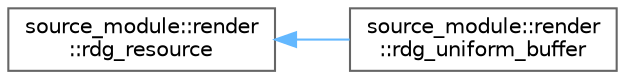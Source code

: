 digraph "类继承关系图"
{
 // LATEX_PDF_SIZE
  bgcolor="transparent";
  edge [fontname=Helvetica,fontsize=10,labelfontname=Helvetica,labelfontsize=10];
  node [fontname=Helvetica,fontsize=10,shape=box,height=0.2,width=0.4];
  rankdir="LR";
  Node0 [id="Node000000",label="source_module::render\l::rdg_resource",height=0.2,width=0.4,color="grey40", fillcolor="white", style="filled",URL="$classsource__module_1_1render_1_1rdg__resource.html",tooltip=" "];
  Node0 -> Node1 [id="edge5910_Node000000_Node000001",dir="back",color="steelblue1",style="solid",tooltip=" "];
  Node1 [id="Node000001",label="source_module::render\l::rdg_uniform_buffer",height=0.2,width=0.4,color="grey40", fillcolor="white", style="filled",URL="$classsource__module_1_1render_1_1rdg__uniform__buffer.html",tooltip=" "];
}
